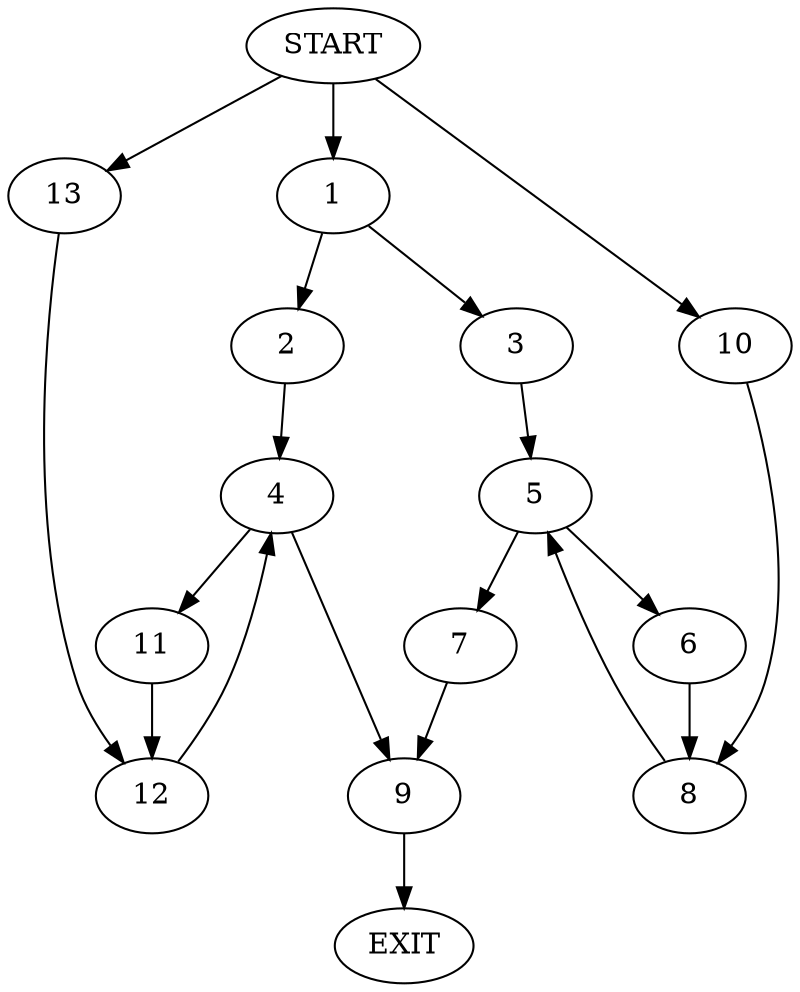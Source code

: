 digraph {
0 [label="START"]
14 [label="EXIT"]
0 -> 1
1 -> 2
1 -> 3
2 -> 4
3 -> 5
5 -> 6
5 -> 7
6 -> 8
7 -> 9
8 -> 5
0 -> 10
10 -> 8
9 -> 14
4 -> 11
4 -> 9
11 -> 12
12 -> 4
0 -> 13
13 -> 12
}
